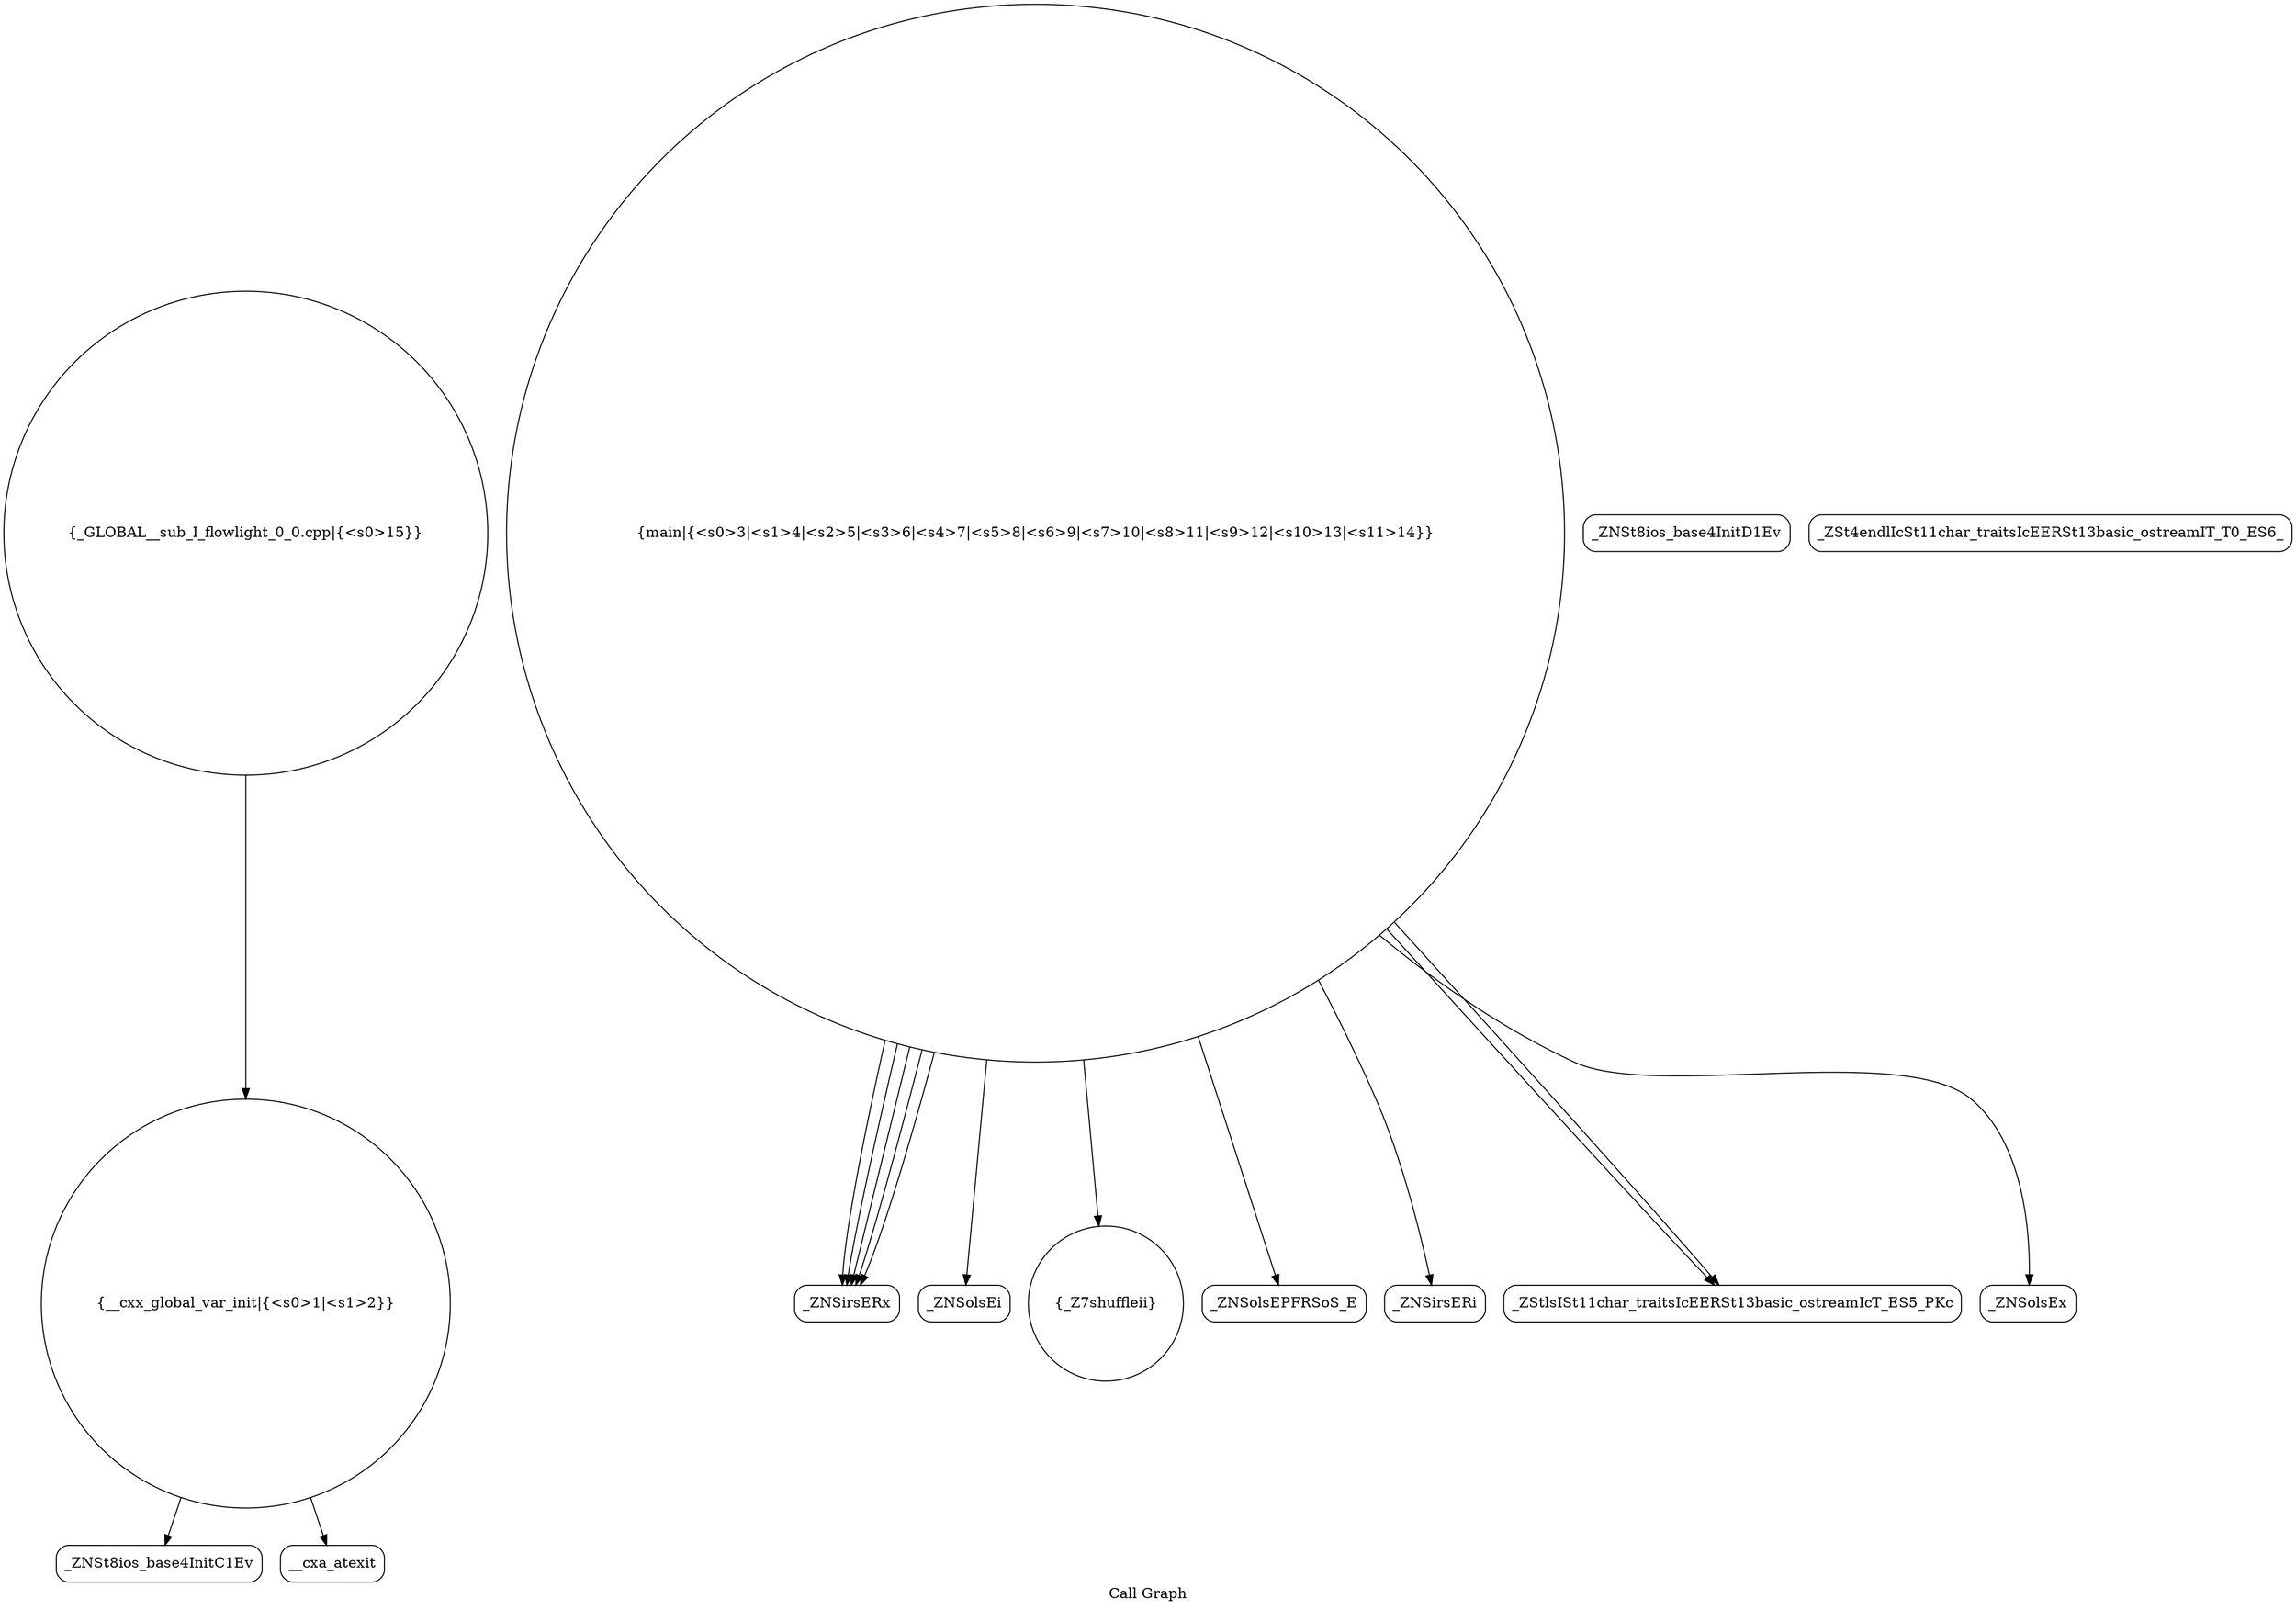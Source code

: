 digraph "Call Graph" {
	label="Call Graph";

	Node0x561250024600 [shape=record,shape=circle,label="{__cxx_global_var_init|{<s0>1|<s1>2}}"];
	Node0x561250024600:s0 -> Node0x561250024a90[color=black];
	Node0x561250024600:s1 -> Node0x561250024b90[color=black];
	Node0x561250024d90 [shape=record,shape=Mrecord,label="{_ZNSirsERx}"];
	Node0x561250024b10 [shape=record,shape=Mrecord,label="{_ZNSt8ios_base4InitD1Ev}"];
	Node0x561250024e90 [shape=record,shape=Mrecord,label="{_ZNSolsEi}"];
	Node0x561250024c10 [shape=record,shape=circle,label="{_Z7shuffleii}"];
	Node0x561250024f90 [shape=record,shape=Mrecord,label="{_ZNSolsEPFRSoS_E}"];
	Node0x561250024d10 [shape=record,shape=Mrecord,label="{_ZNSirsERi}"];
	Node0x561250025090 [shape=record,shape=circle,label="{_GLOBAL__sub_I_flowlight_0_0.cpp|{<s0>15}}"];
	Node0x561250025090:s0 -> Node0x561250024600[color=black];
	Node0x561250024a90 [shape=record,shape=Mrecord,label="{_ZNSt8ios_base4InitC1Ev}"];
	Node0x561250024e10 [shape=record,shape=Mrecord,label="{_ZStlsISt11char_traitsIcEERSt13basic_ostreamIcT_ES5_PKc}"];
	Node0x561250024b90 [shape=record,shape=Mrecord,label="{__cxa_atexit}"];
	Node0x561250024f10 [shape=record,shape=Mrecord,label="{_ZNSolsEx}"];
	Node0x561250024c90 [shape=record,shape=circle,label="{main|{<s0>3|<s1>4|<s2>5|<s3>6|<s4>7|<s5>8|<s6>9|<s7>10|<s8>11|<s9>12|<s10>13|<s11>14}}"];
	Node0x561250024c90:s0 -> Node0x561250024d10[color=black];
	Node0x561250024c90:s1 -> Node0x561250024d90[color=black];
	Node0x561250024c90:s2 -> Node0x561250024d90[color=black];
	Node0x561250024c90:s3 -> Node0x561250024d90[color=black];
	Node0x561250024c90:s4 -> Node0x561250024d90[color=black];
	Node0x561250024c90:s5 -> Node0x561250024d90[color=black];
	Node0x561250024c90:s6 -> Node0x561250024c10[color=black];
	Node0x561250024c90:s7 -> Node0x561250024e10[color=black];
	Node0x561250024c90:s8 -> Node0x561250024e90[color=black];
	Node0x561250024c90:s9 -> Node0x561250024e10[color=black];
	Node0x561250024c90:s10 -> Node0x561250024f10[color=black];
	Node0x561250024c90:s11 -> Node0x561250024f90[color=black];
	Node0x561250025010 [shape=record,shape=Mrecord,label="{_ZSt4endlIcSt11char_traitsIcEERSt13basic_ostreamIT_T0_ES6_}"];
}

